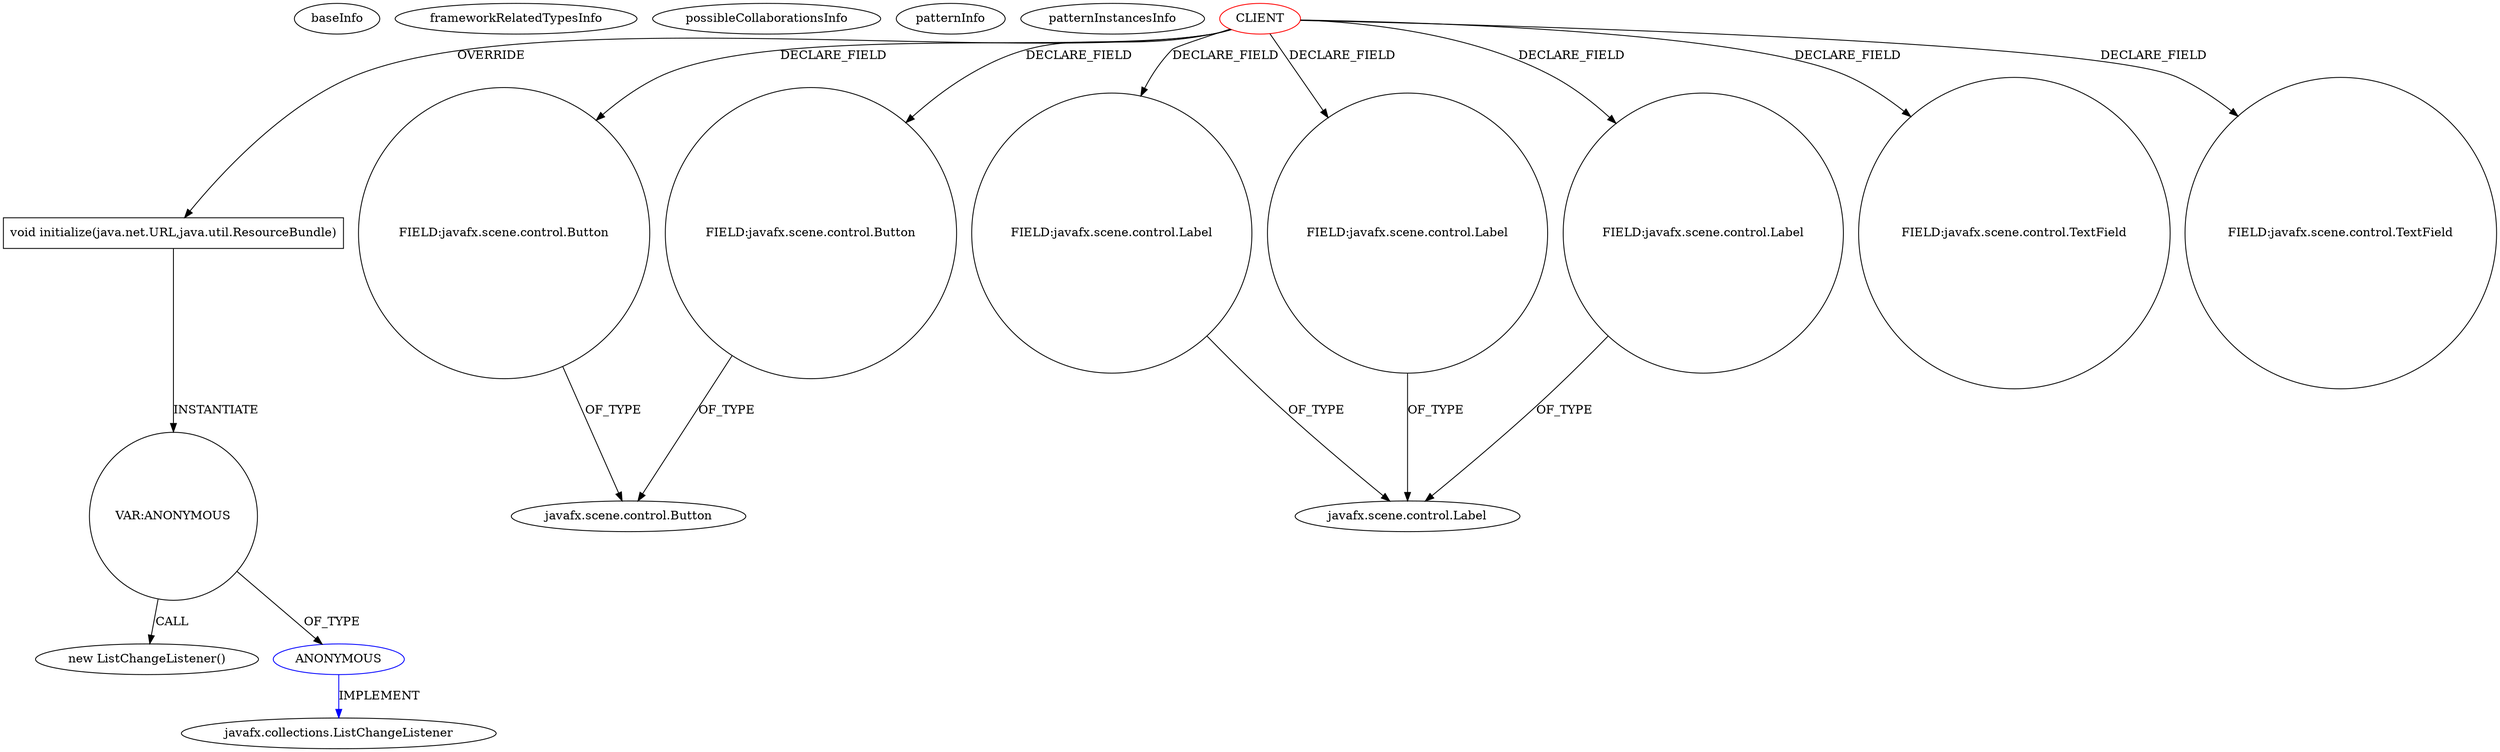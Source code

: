 digraph {
baseInfo[graphId=2803,category="pattern",isAnonymous=false,possibleRelation=false]
frameworkRelatedTypesInfo[]
possibleCollaborationsInfo[]
patternInfo[frequency=2.0,patternRootClient=0]
patternInstancesInfo[0="7thwheel-medaka-chan~/7thwheel-medaka-chan/medaka-chan-master/src/seventhwheel/pos/controller/PosController.java~PosController~30",1="bianconejo-CEFX~/bianconejo-CEFX/CEFX-master/src/cefx/CECommandeController.java~CECommandeController~2084"]
328[label="new ListChangeListener()",vertexType="CONSTRUCTOR_CALL",isFrameworkType=false]
329[label="VAR:ANONYMOUS",vertexType="VARIABLE_EXPRESION",isFrameworkType=false,shape=circle]
104[label="void initialize(java.net.URL,java.util.ResourceBundle)",vertexType="OVERRIDING_METHOD_DECLARATION",isFrameworkType=false,shape=box]
0[label="CLIENT",vertexType="ROOT_CLIENT_CLASS_DECLARATION",isFrameworkType=false,color=red]
14[label="FIELD:javafx.scene.control.Button",vertexType="FIELD_DECLARATION",isFrameworkType=false,shape=circle]
8[label="FIELD:javafx.scene.control.Button",vertexType="FIELD_DECLARATION",isFrameworkType=false,shape=circle]
330[label="ANONYMOUS",vertexType="REFERENCE_ANONYMOUS_DECLARATION",isFrameworkType=false,color=blue]
331[label="javafx.collections.ListChangeListener",vertexType="FRAMEWORK_INTERFACE_TYPE",isFrameworkType=false]
56[label="FIELD:javafx.scene.control.Label",vertexType="FIELD_DECLARATION",isFrameworkType=false,shape=circle]
55[label="javafx.scene.control.Label",vertexType="FRAMEWORK_CLASS_TYPE",isFrameworkType=false]
58[label="FIELD:javafx.scene.control.Label",vertexType="FIELD_DECLARATION",isFrameworkType=false,shape=circle]
54[label="FIELD:javafx.scene.control.Label",vertexType="FIELD_DECLARATION",isFrameworkType=false,shape=circle]
7[label="javafx.scene.control.Button",vertexType="FRAMEWORK_CLASS_TYPE",isFrameworkType=false]
84[label="FIELD:javafx.scene.control.TextField",vertexType="FIELD_DECLARATION",isFrameworkType=false,shape=circle]
96[label="FIELD:javafx.scene.control.TextField",vertexType="FIELD_DECLARATION",isFrameworkType=false,shape=circle]
0->104[label="OVERRIDE"]
0->54[label="DECLARE_FIELD"]
0->8[label="DECLARE_FIELD"]
56->55[label="OF_TYPE"]
330->331[label="IMPLEMENT",color=blue]
329->330[label="OF_TYPE"]
104->329[label="INSTANTIATE"]
8->7[label="OF_TYPE"]
0->58[label="DECLARE_FIELD"]
0->96[label="DECLARE_FIELD"]
54->55[label="OF_TYPE"]
58->55[label="OF_TYPE"]
0->14[label="DECLARE_FIELD"]
329->328[label="CALL"]
0->56[label="DECLARE_FIELD"]
0->84[label="DECLARE_FIELD"]
14->7[label="OF_TYPE"]
}
